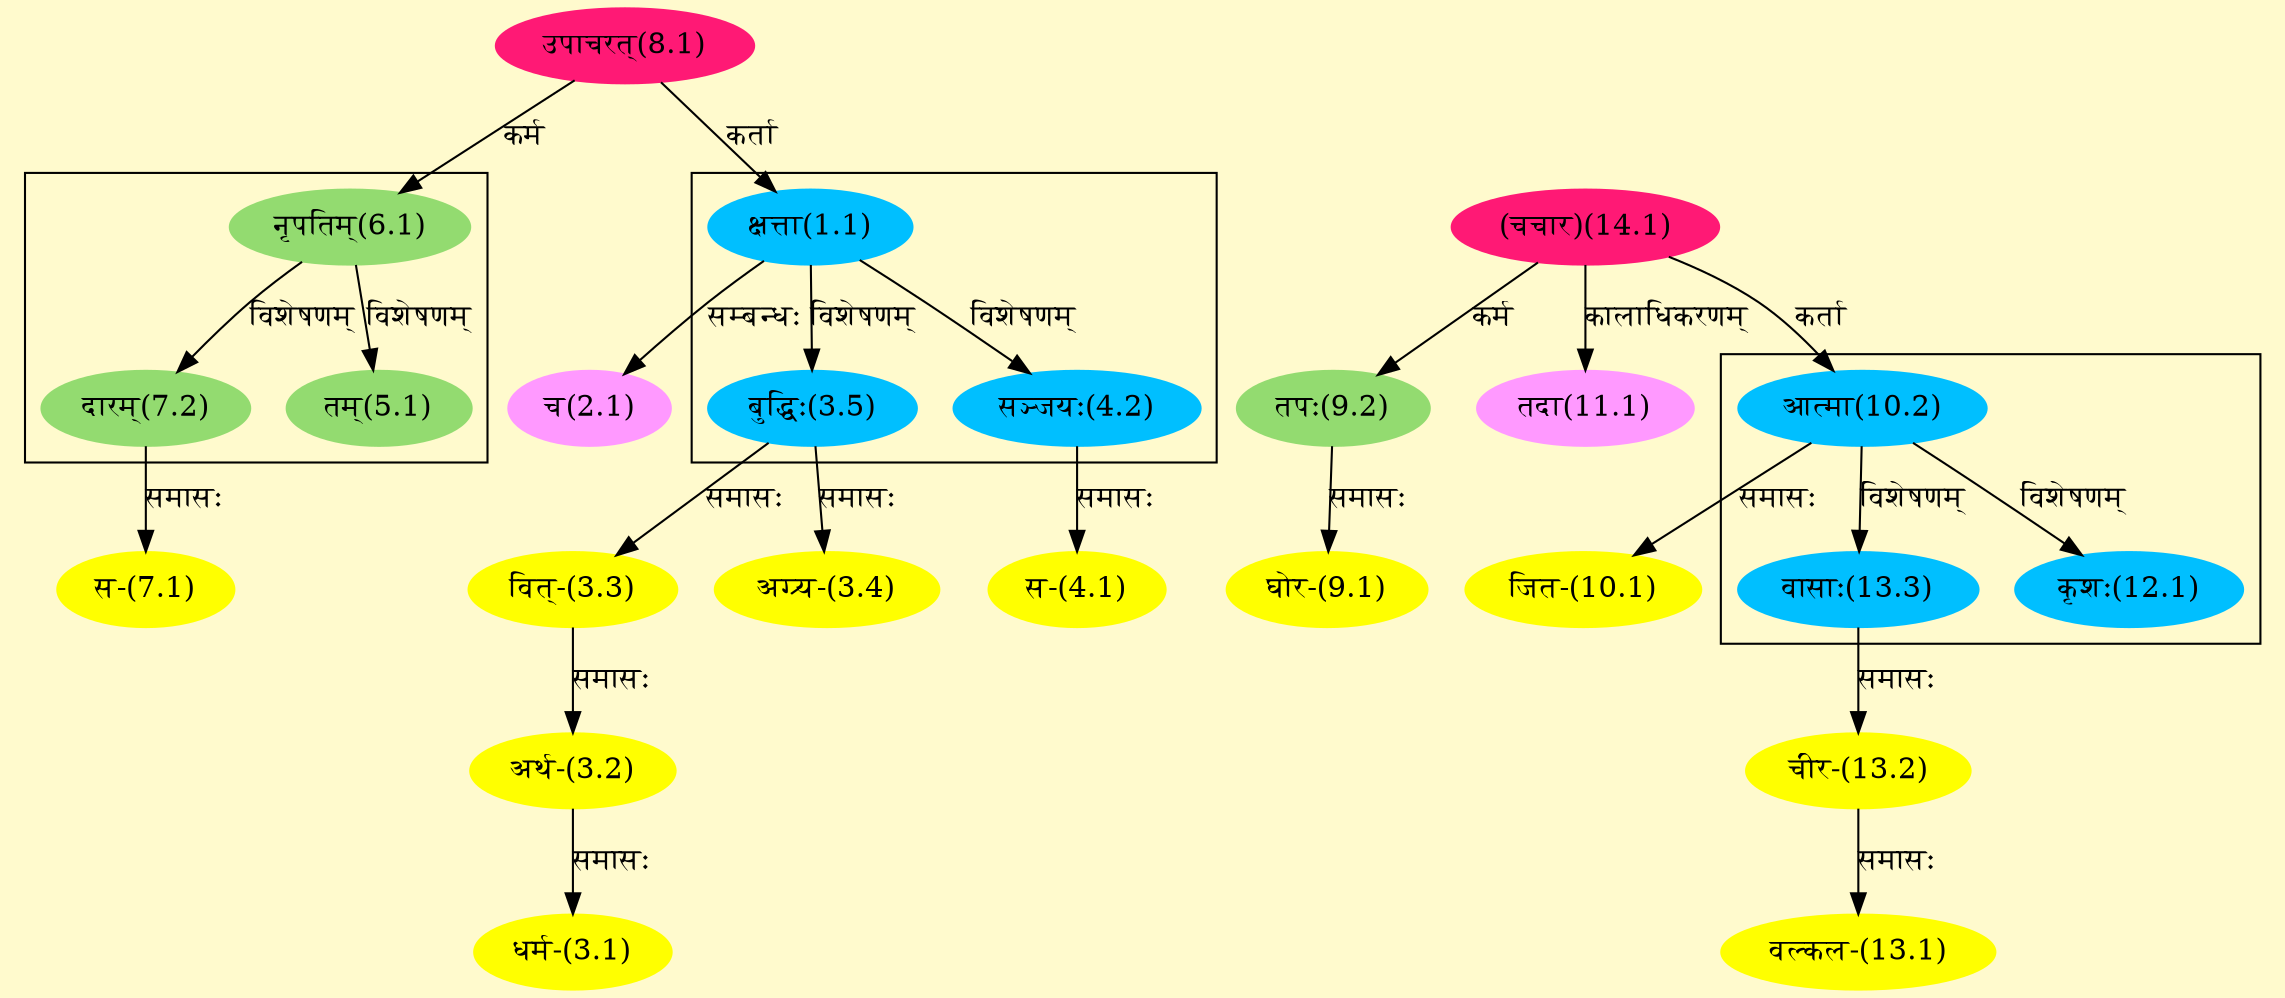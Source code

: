 digraph G{
rankdir=BT;
 compound=true;
 bgcolor="lemonchiffon1";

subgraph cluster_1{
Node3_5 [style=filled, color="#00BFFF" label = "बुद्धिः(3.5)"]
Node1_1 [style=filled, color="#00BFFF" label = "क्षत्ता(1.1)"]
Node4_2 [style=filled, color="#00BFFF" label = "सञ्जयः(4.2)"]

}

subgraph cluster_2{
Node5_1 [style=filled, color="#93DB70" label = "तम्(5.1)"]
Node6_1 [style=filled, color="#93DB70" label = "नृपतिम्(6.1)"]
Node7_2 [style=filled, color="#93DB70" label = "दारम्(7.2)"]

}

subgraph cluster_3{
Node12_1 [style=filled, color="#00BFFF" label = "कृशः(12.1)"]
Node10_2 [style=filled, color="#00BFFF" label = "आत्मा(10.2)"]
Node13_3 [style=filled, color="#00BFFF" label = "वासाः(13.3)"]

}
Node1_1 [style=filled, color="#00BFFF" label = "क्षत्ता(1.1)"]
Node8_1 [style=filled, color="#FF1975" label = "उपाचरत्(8.1)"]
Node2_1 [style=filled, color="#FF99FF" label = "च(2.1)"]
Node3_1 [style=filled, color="#FFFF00" label = "धर्म-(3.1)"]
Node3_2 [style=filled, color="#FFFF00" label = "अर्थ-(3.2)"]
Node3_3 [style=filled, color="#FFFF00" label = "वित्-(3.3)"]
Node3_5 [style=filled, color="#00BFFF" label = "बुद्धिः(3.5)"]
Node3_4 [style=filled, color="#FFFF00" label = "अग्र्य-(3.4)"]
Node4_1 [style=filled, color="#FFFF00" label = "स-(4.1)"]
Node4_2 [style=filled, color="#00BFFF" label = "सञ्जयः(4.2)"]
Node6_1 [style=filled, color="#93DB70" label = "नृपतिम्(6.1)"]
Node7_1 [style=filled, color="#FFFF00" label = "स-(7.1)"]
Node7_2 [style=filled, color="#93DB70" label = "दारम्(7.2)"]
Node9_1 [style=filled, color="#FFFF00" label = "घोर-(9.1)"]
Node9_2 [style=filled, color="#93DB70" label = "तपः(9.2)"]
Node14_1 [style=filled, color="#FF1975" label = "(चचार)(14.1)"]
Node10_1 [style=filled, color="#FFFF00" label = "जित-(10.1)"]
Node10_2 [style=filled, color="#00BFFF" label = "आत्मा(10.2)"]
Node11_1 [style=filled, color="#FF99FF" label = "तदा(11.1)"]
Node13_1 [style=filled, color="#FFFF00" label = "वल्कल-(13.1)"]
Node13_2 [style=filled, color="#FFFF00" label = "चीर-(13.2)"]
Node13_3 [style=filled, color="#00BFFF" label = "वासाः(13.3)"]
/* Start of Relations section */

Node1_1 -> Node8_1 [  label="कर्ता"  dir="back" ]
Node2_1 -> Node1_1 [  label="सम्बन्धः"  dir="back" ]
Node3_1 -> Node3_2 [  label="समासः"  dir="back" ]
Node3_2 -> Node3_3 [  label="समासः"  dir="back" ]
Node3_3 -> Node3_5 [  label="समासः"  dir="back" ]
Node3_4 -> Node3_5 [  label="समासः"  dir="back" ]
Node3_5 -> Node1_1 [  label="विशेषणम्"  dir="back" ]
Node4_1 -> Node4_2 [  label="समासः"  dir="back" ]
Node4_2 -> Node1_1 [  label="विशेषणम्"  dir="back" ]
Node5_1 -> Node6_1 [  label="विशेषणम्"  dir="back" ]
Node6_1 -> Node8_1 [  label="कर्म"  dir="back" ]
Node7_1 -> Node7_2 [  label="समासः"  dir="back" ]
Node7_2 -> Node6_1 [  label="विशेषणम्"  dir="back" ]
Node9_1 -> Node9_2 [  label="समासः"  dir="back" ]
Node9_2 -> Node14_1 [  label="कर्म"  dir="back" ]
Node10_1 -> Node10_2 [  label="समासः"  dir="back" ]
Node10_2 -> Node14_1 [  label="कर्ता"  dir="back" ]
Node11_1 -> Node14_1 [  label="कालाधिकरणम्"  dir="back" ]
Node12_1 -> Node10_2 [  label="विशेषणम्"  dir="back" ]
Node13_1 -> Node13_2 [  label="समासः"  dir="back" ]
Node13_2 -> Node13_3 [  label="समासः"  dir="back" ]
Node13_3 -> Node10_2 [  label="विशेषणम्"  dir="back" ]
}
